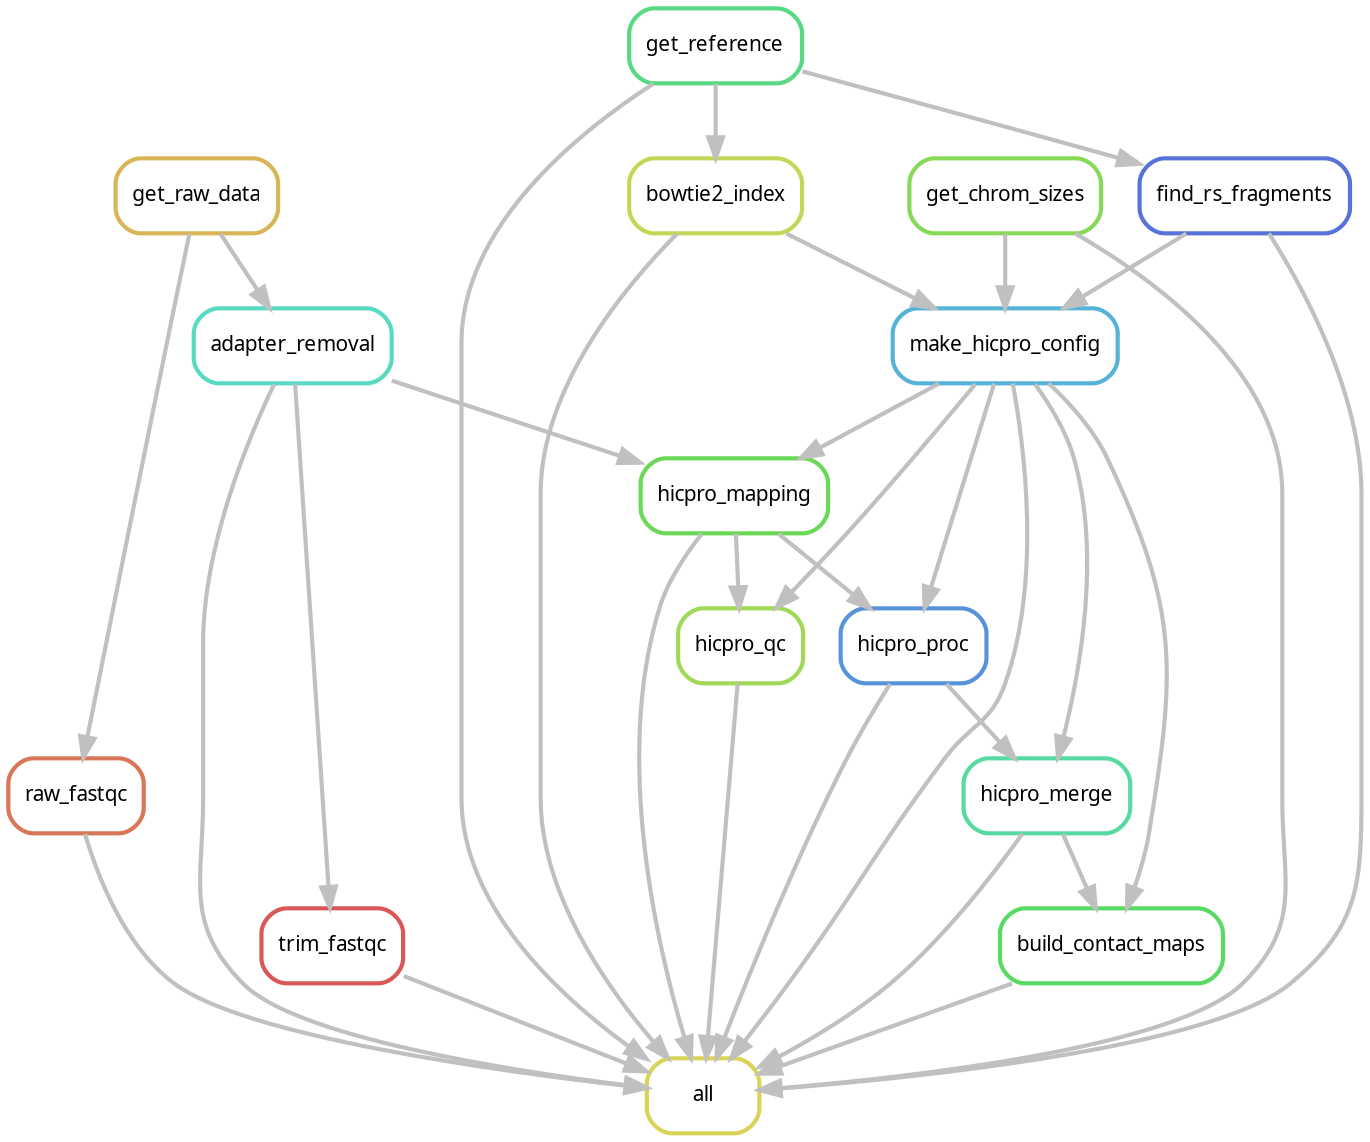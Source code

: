 digraph snakemake_dag {
    graph[bgcolor=white, margin=0];
    node[shape=box, style=rounded, fontname=sans,                 fontsize=10, penwidth=2];
    edge[penwidth=2, color=grey];
	0[label = "all", color = "0.16 0.6 0.85", style="rounded"];
	1[label = "build_contact_maps", color = "0.35 0.6 0.85", style="rounded"];
	2[label = "bowtie2_index", color = "0.20 0.6 0.85", style="rounded"];
	3[label = "raw_fastqc", color = "0.04 0.6 0.85", style="rounded"];
	4[label = "find_rs_fragments", color = "0.63 0.6 0.85", style="rounded"];
	5[label = "trim_fastqc", color = "0.00 0.6 0.85", style="rounded"];
	6[label = "adapter_removal", color = "0.47 0.6 0.85", style="rounded"];
	7[label = "get_reference", color = "0.39 0.6 0.85", style="rounded"];
	8[label = "hicpro_proc", color = "0.59 0.6 0.85", style="rounded"];
	9[label = "hicpro_merge", color = "0.43 0.6 0.85", style="rounded"];
	10[label = "hicpro_mapping", color = "0.31 0.6 0.85", style="rounded"];
	11[label = "get_chrom_sizes", color = "0.27 0.6 0.85", style="rounded"];
	12[label = "make_hicpro_config", color = "0.55 0.6 0.85", style="rounded"];
	13[label = "hicpro_qc", color = "0.24 0.6 0.85", style="rounded"];
	14[label = "get_raw_data", color = "0.12 0.6 0.85", style="rounded"];
	5 -> 0
	3 -> 0
	13 -> 0
	2 -> 0
	11 -> 0
	10 -> 0
	1 -> 0
	7 -> 0
	9 -> 0
	6 -> 0
	12 -> 0
	8 -> 0
	4 -> 0
	12 -> 1
	9 -> 1
	7 -> 2
	14 -> 3
	7 -> 4
	6 -> 5
	14 -> 6
	12 -> 8
	10 -> 8
	12 -> 9
	8 -> 9
	12 -> 10
	6 -> 10
	11 -> 12
	4 -> 12
	2 -> 12
	12 -> 13
	10 -> 13
}            
